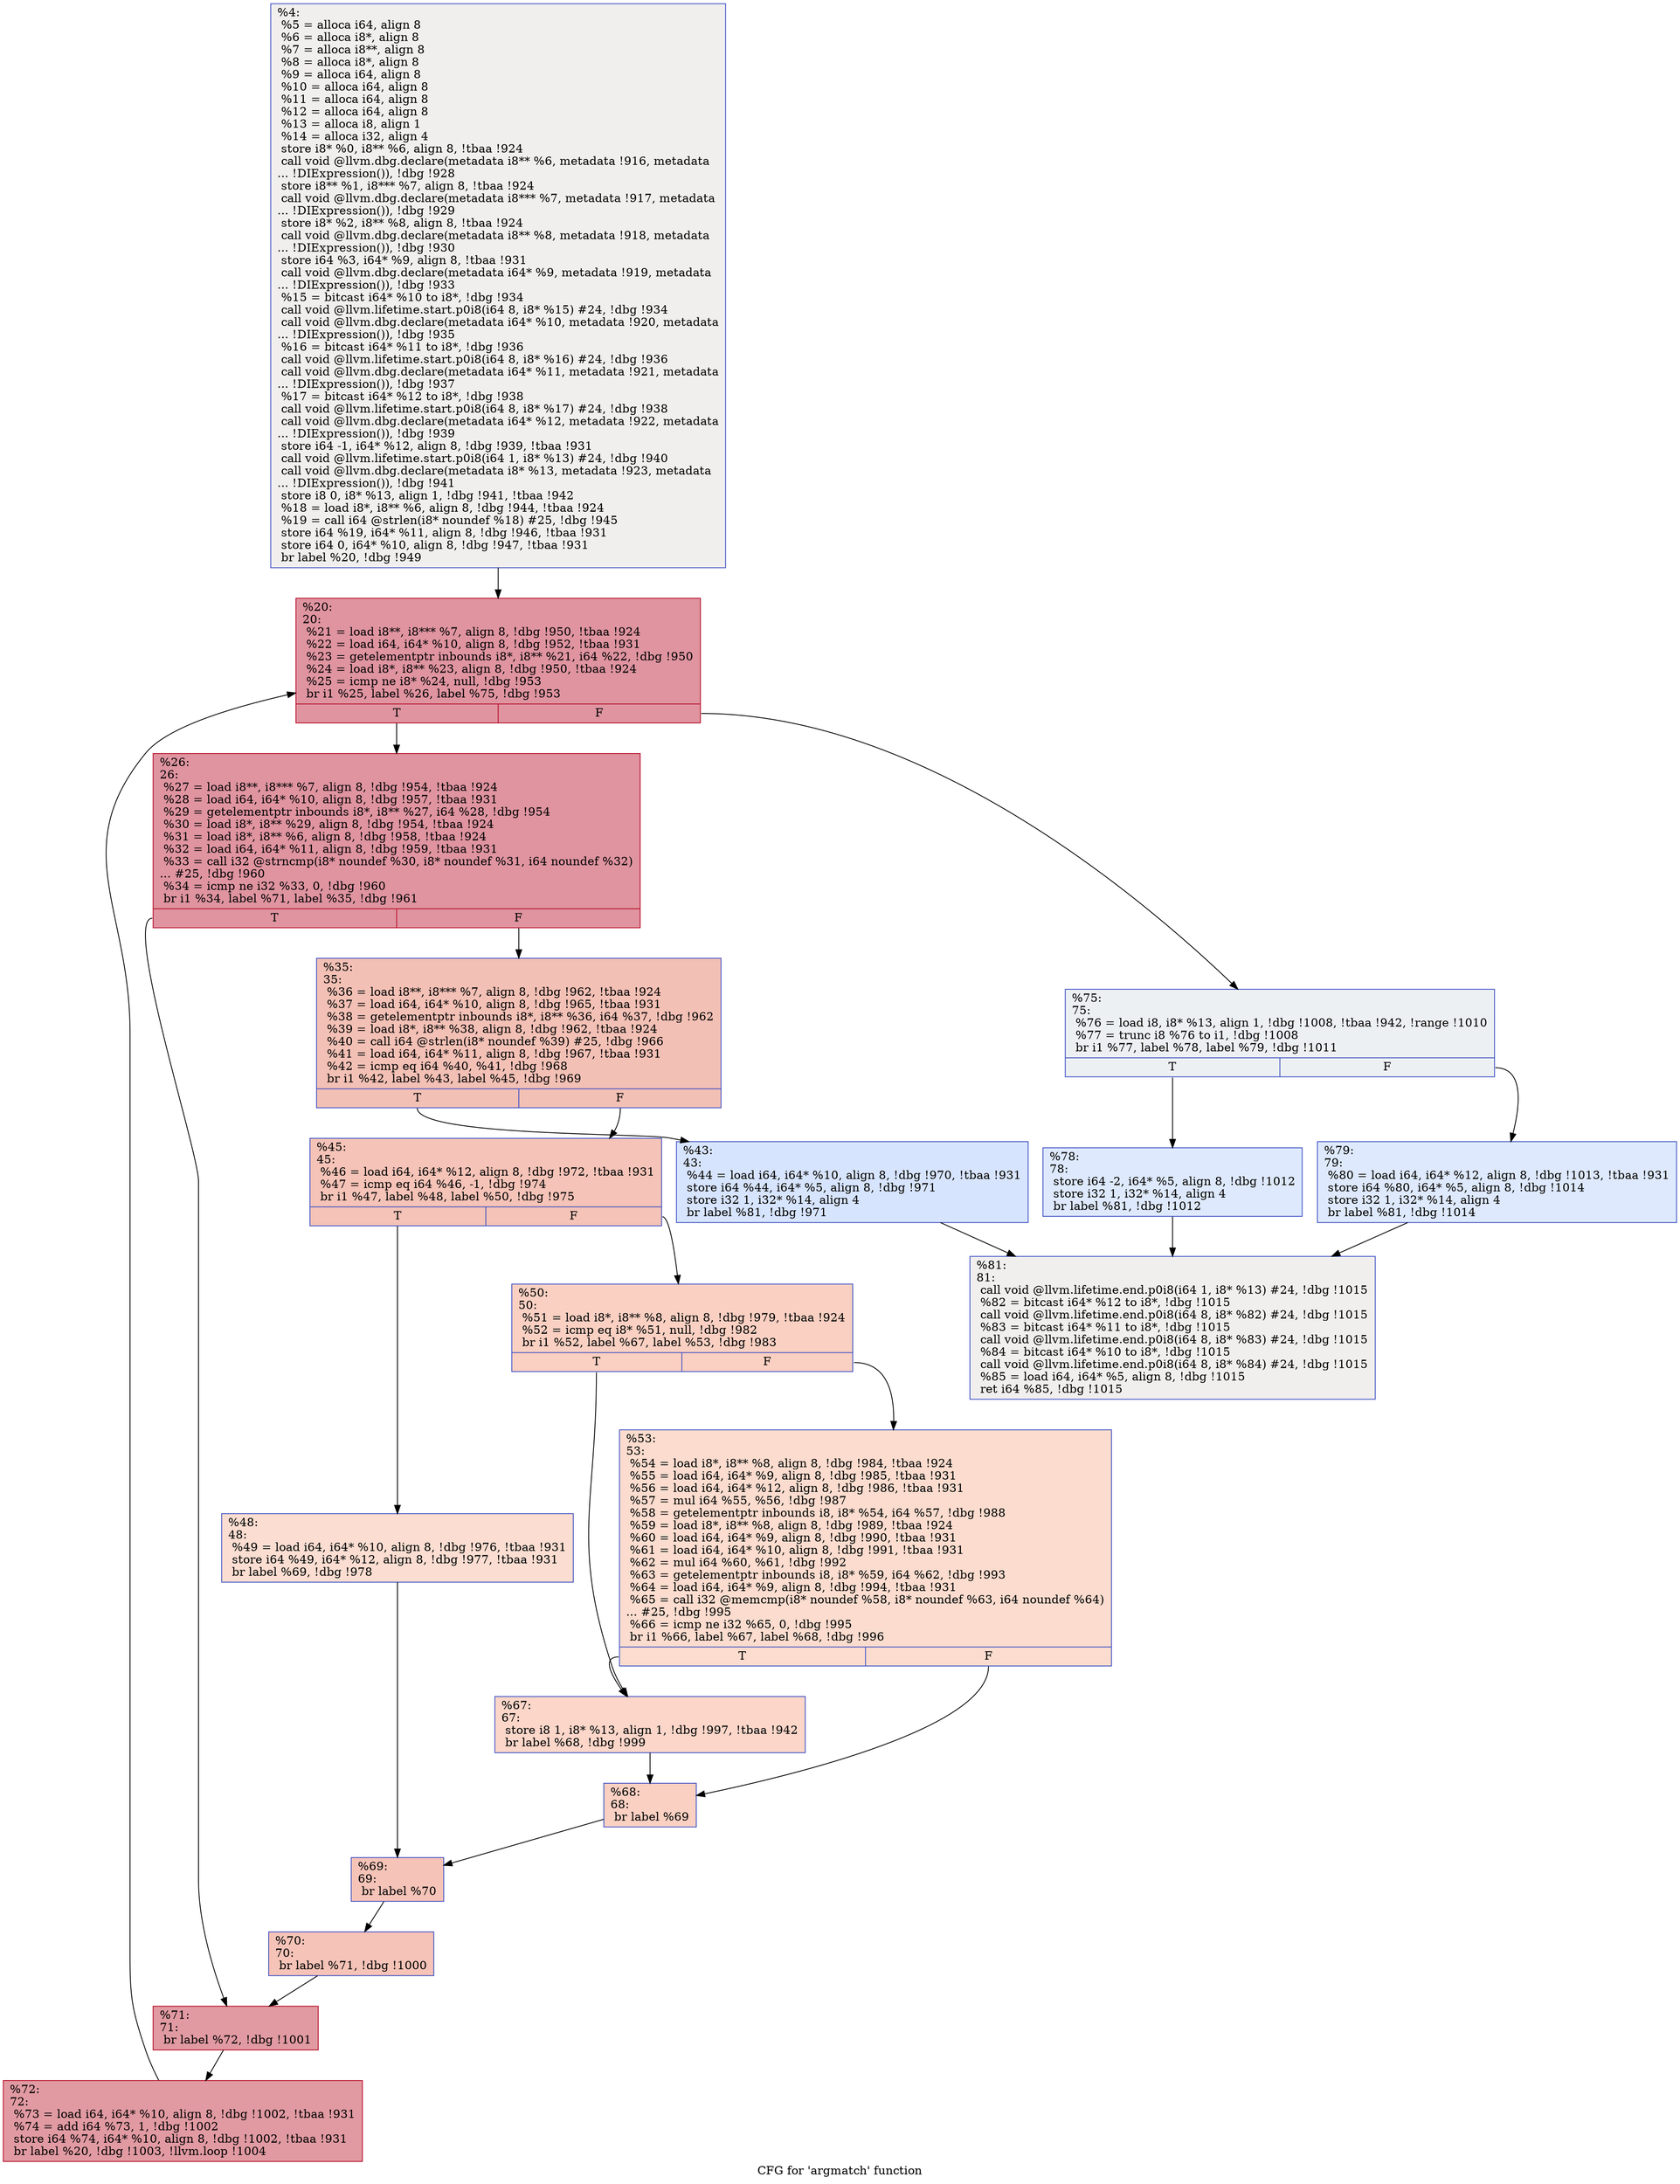digraph "CFG for 'argmatch' function" {
	label="CFG for 'argmatch' function";

	Node0xe42350 [shape=record,color="#3d50c3ff", style=filled, fillcolor="#e0dbd870",label="{%4:\l  %5 = alloca i64, align 8\l  %6 = alloca i8*, align 8\l  %7 = alloca i8**, align 8\l  %8 = alloca i8*, align 8\l  %9 = alloca i64, align 8\l  %10 = alloca i64, align 8\l  %11 = alloca i64, align 8\l  %12 = alloca i64, align 8\l  %13 = alloca i8, align 1\l  %14 = alloca i32, align 4\l  store i8* %0, i8** %6, align 8, !tbaa !924\l  call void @llvm.dbg.declare(metadata i8** %6, metadata !916, metadata\l... !DIExpression()), !dbg !928\l  store i8** %1, i8*** %7, align 8, !tbaa !924\l  call void @llvm.dbg.declare(metadata i8*** %7, metadata !917, metadata\l... !DIExpression()), !dbg !929\l  store i8* %2, i8** %8, align 8, !tbaa !924\l  call void @llvm.dbg.declare(metadata i8** %8, metadata !918, metadata\l... !DIExpression()), !dbg !930\l  store i64 %3, i64* %9, align 8, !tbaa !931\l  call void @llvm.dbg.declare(metadata i64* %9, metadata !919, metadata\l... !DIExpression()), !dbg !933\l  %15 = bitcast i64* %10 to i8*, !dbg !934\l  call void @llvm.lifetime.start.p0i8(i64 8, i8* %15) #24, !dbg !934\l  call void @llvm.dbg.declare(metadata i64* %10, metadata !920, metadata\l... !DIExpression()), !dbg !935\l  %16 = bitcast i64* %11 to i8*, !dbg !936\l  call void @llvm.lifetime.start.p0i8(i64 8, i8* %16) #24, !dbg !936\l  call void @llvm.dbg.declare(metadata i64* %11, metadata !921, metadata\l... !DIExpression()), !dbg !937\l  %17 = bitcast i64* %12 to i8*, !dbg !938\l  call void @llvm.lifetime.start.p0i8(i64 8, i8* %17) #24, !dbg !938\l  call void @llvm.dbg.declare(metadata i64* %12, metadata !922, metadata\l... !DIExpression()), !dbg !939\l  store i64 -1, i64* %12, align 8, !dbg !939, !tbaa !931\l  call void @llvm.lifetime.start.p0i8(i64 1, i8* %13) #24, !dbg !940\l  call void @llvm.dbg.declare(metadata i8* %13, metadata !923, metadata\l... !DIExpression()), !dbg !941\l  store i8 0, i8* %13, align 1, !dbg !941, !tbaa !942\l  %18 = load i8*, i8** %6, align 8, !dbg !944, !tbaa !924\l  %19 = call i64 @strlen(i8* noundef %18) #25, !dbg !945\l  store i64 %19, i64* %11, align 8, !dbg !946, !tbaa !931\l  store i64 0, i64* %10, align 8, !dbg !947, !tbaa !931\l  br label %20, !dbg !949\l}"];
	Node0xe42350 -> Node0xe42440;
	Node0xe42440 [shape=record,color="#b70d28ff", style=filled, fillcolor="#b70d2870",label="{%20:\l20:                                               \l  %21 = load i8**, i8*** %7, align 8, !dbg !950, !tbaa !924\l  %22 = load i64, i64* %10, align 8, !dbg !952, !tbaa !931\l  %23 = getelementptr inbounds i8*, i8** %21, i64 %22, !dbg !950\l  %24 = load i8*, i8** %23, align 8, !dbg !950, !tbaa !924\l  %25 = icmp ne i8* %24, null, !dbg !953\l  br i1 %25, label %26, label %75, !dbg !953\l|{<s0>T|<s1>F}}"];
	Node0xe42440:s0 -> Node0xe42490;
	Node0xe42440:s1 -> Node0xe428a0;
	Node0xe42490 [shape=record,color="#b70d28ff", style=filled, fillcolor="#b70d2870",label="{%26:\l26:                                               \l  %27 = load i8**, i8*** %7, align 8, !dbg !954, !tbaa !924\l  %28 = load i64, i64* %10, align 8, !dbg !957, !tbaa !931\l  %29 = getelementptr inbounds i8*, i8** %27, i64 %28, !dbg !954\l  %30 = load i8*, i8** %29, align 8, !dbg !954, !tbaa !924\l  %31 = load i8*, i8** %6, align 8, !dbg !958, !tbaa !924\l  %32 = load i64, i64* %11, align 8, !dbg !959, !tbaa !931\l  %33 = call i32 @strncmp(i8* noundef %30, i8* noundef %31, i64 noundef %32)\l... #25, !dbg !960\l  %34 = icmp ne i32 %33, 0, !dbg !960\l  br i1 %34, label %71, label %35, !dbg !961\l|{<s0>T|<s1>F}}"];
	Node0xe42490:s0 -> Node0xe42800;
	Node0xe42490:s1 -> Node0xe424e0;
	Node0xe424e0 [shape=record,color="#3d50c3ff", style=filled, fillcolor="#e5705870",label="{%35:\l35:                                               \l  %36 = load i8**, i8*** %7, align 8, !dbg !962, !tbaa !924\l  %37 = load i64, i64* %10, align 8, !dbg !965, !tbaa !931\l  %38 = getelementptr inbounds i8*, i8** %36, i64 %37, !dbg !962\l  %39 = load i8*, i8** %38, align 8, !dbg !962, !tbaa !924\l  %40 = call i64 @strlen(i8* noundef %39) #25, !dbg !966\l  %41 = load i64, i64* %11, align 8, !dbg !967, !tbaa !931\l  %42 = icmp eq i64 %40, %41, !dbg !968\l  br i1 %42, label %43, label %45, !dbg !969\l|{<s0>T|<s1>F}}"];
	Node0xe424e0:s0 -> Node0xe42530;
	Node0xe424e0:s1 -> Node0xe42580;
	Node0xe42530 [shape=record,color="#3d50c3ff", style=filled, fillcolor="#a5c3fe70",label="{%43:\l43:                                               \l  %44 = load i64, i64* %10, align 8, !dbg !970, !tbaa !931\l  store i64 %44, i64* %5, align 8, !dbg !971\l  store i32 1, i32* %14, align 4\l  br label %81, !dbg !971\l}"];
	Node0xe42530 -> Node0xe42990;
	Node0xe42580 [shape=record,color="#3d50c3ff", style=filled, fillcolor="#e8765c70",label="{%45:\l45:                                               \l  %46 = load i64, i64* %12, align 8, !dbg !972, !tbaa !931\l  %47 = icmp eq i64 %46, -1, !dbg !974\l  br i1 %47, label %48, label %50, !dbg !975\l|{<s0>T|<s1>F}}"];
	Node0xe42580:s0 -> Node0xe425d0;
	Node0xe42580:s1 -> Node0xe42620;
	Node0xe425d0 [shape=record,color="#3d50c3ff", style=filled, fillcolor="#f7b39670",label="{%48:\l48:                                               \l  %49 = load i64, i64* %10, align 8, !dbg !976, !tbaa !931\l  store i64 %49, i64* %12, align 8, !dbg !977, !tbaa !931\l  br label %69, !dbg !978\l}"];
	Node0xe425d0 -> Node0xe42760;
	Node0xe42620 [shape=record,color="#3d50c3ff", style=filled, fillcolor="#f3947570",label="{%50:\l50:                                               \l  %51 = load i8*, i8** %8, align 8, !dbg !979, !tbaa !924\l  %52 = icmp eq i8* %51, null, !dbg !982\l  br i1 %52, label %67, label %53, !dbg !983\l|{<s0>T|<s1>F}}"];
	Node0xe42620:s0 -> Node0xe426c0;
	Node0xe42620:s1 -> Node0xe42670;
	Node0xe42670 [shape=record,color="#3d50c3ff", style=filled, fillcolor="#f7af9170",label="{%53:\l53:                                               \l  %54 = load i8*, i8** %8, align 8, !dbg !984, !tbaa !924\l  %55 = load i64, i64* %9, align 8, !dbg !985, !tbaa !931\l  %56 = load i64, i64* %12, align 8, !dbg !986, !tbaa !931\l  %57 = mul i64 %55, %56, !dbg !987\l  %58 = getelementptr inbounds i8, i8* %54, i64 %57, !dbg !988\l  %59 = load i8*, i8** %8, align 8, !dbg !989, !tbaa !924\l  %60 = load i64, i64* %9, align 8, !dbg !990, !tbaa !931\l  %61 = load i64, i64* %10, align 8, !dbg !991, !tbaa !931\l  %62 = mul i64 %60, %61, !dbg !992\l  %63 = getelementptr inbounds i8, i8* %59, i64 %62, !dbg !993\l  %64 = load i64, i64* %9, align 8, !dbg !994, !tbaa !931\l  %65 = call i32 @memcmp(i8* noundef %58, i8* noundef %63, i64 noundef %64)\l... #25, !dbg !995\l  %66 = icmp ne i32 %65, 0, !dbg !995\l  br i1 %66, label %67, label %68, !dbg !996\l|{<s0>T|<s1>F}}"];
	Node0xe42670:s0 -> Node0xe426c0;
	Node0xe42670:s1 -> Node0xe42710;
	Node0xe426c0 [shape=record,color="#3d50c3ff", style=filled, fillcolor="#f6a38570",label="{%67:\l67:                                               \l  store i8 1, i8* %13, align 1, !dbg !997, !tbaa !942\l  br label %68, !dbg !999\l}"];
	Node0xe426c0 -> Node0xe42710;
	Node0xe42710 [shape=record,color="#3d50c3ff", style=filled, fillcolor="#f3947570",label="{%68:\l68:                                               \l  br label %69\l}"];
	Node0xe42710 -> Node0xe42760;
	Node0xe42760 [shape=record,color="#3d50c3ff", style=filled, fillcolor="#e8765c70",label="{%69:\l69:                                               \l  br label %70\l}"];
	Node0xe42760 -> Node0xe427b0;
	Node0xe427b0 [shape=record,color="#3d50c3ff", style=filled, fillcolor="#e8765c70",label="{%70:\l70:                                               \l  br label %71, !dbg !1000\l}"];
	Node0xe427b0 -> Node0xe42800;
	Node0xe42800 [shape=record,color="#b70d28ff", style=filled, fillcolor="#bb1b2c70",label="{%71:\l71:                                               \l  br label %72, !dbg !1001\l}"];
	Node0xe42800 -> Node0xe42850;
	Node0xe42850 [shape=record,color="#b70d28ff", style=filled, fillcolor="#bb1b2c70",label="{%72:\l72:                                               \l  %73 = load i64, i64* %10, align 8, !dbg !1002, !tbaa !931\l  %74 = add i64 %73, 1, !dbg !1002\l  store i64 %74, i64* %10, align 8, !dbg !1002, !tbaa !931\l  br label %20, !dbg !1003, !llvm.loop !1004\l}"];
	Node0xe42850 -> Node0xe42440;
	Node0xe428a0 [shape=record,color="#3d50c3ff", style=filled, fillcolor="#d6dce470",label="{%75:\l75:                                               \l  %76 = load i8, i8* %13, align 1, !dbg !1008, !tbaa !942, !range !1010\l  %77 = trunc i8 %76 to i1, !dbg !1008\l  br i1 %77, label %78, label %79, !dbg !1011\l|{<s0>T|<s1>F}}"];
	Node0xe428a0:s0 -> Node0xe428f0;
	Node0xe428a0:s1 -> Node0xe42940;
	Node0xe428f0 [shape=record,color="#3d50c3ff", style=filled, fillcolor="#b5cdfa70",label="{%78:\l78:                                               \l  store i64 -2, i64* %5, align 8, !dbg !1012\l  store i32 1, i32* %14, align 4\l  br label %81, !dbg !1012\l}"];
	Node0xe428f0 -> Node0xe42990;
	Node0xe42940 [shape=record,color="#3d50c3ff", style=filled, fillcolor="#b5cdfa70",label="{%79:\l79:                                               \l  %80 = load i64, i64* %12, align 8, !dbg !1013, !tbaa !931\l  store i64 %80, i64* %5, align 8, !dbg !1014\l  store i32 1, i32* %14, align 4\l  br label %81, !dbg !1014\l}"];
	Node0xe42940 -> Node0xe42990;
	Node0xe42990 [shape=record,color="#3d50c3ff", style=filled, fillcolor="#e0dbd870",label="{%81:\l81:                                               \l  call void @llvm.lifetime.end.p0i8(i64 1, i8* %13) #24, !dbg !1015\l  %82 = bitcast i64* %12 to i8*, !dbg !1015\l  call void @llvm.lifetime.end.p0i8(i64 8, i8* %82) #24, !dbg !1015\l  %83 = bitcast i64* %11 to i8*, !dbg !1015\l  call void @llvm.lifetime.end.p0i8(i64 8, i8* %83) #24, !dbg !1015\l  %84 = bitcast i64* %10 to i8*, !dbg !1015\l  call void @llvm.lifetime.end.p0i8(i64 8, i8* %84) #24, !dbg !1015\l  %85 = load i64, i64* %5, align 8, !dbg !1015\l  ret i64 %85, !dbg !1015\l}"];
}
